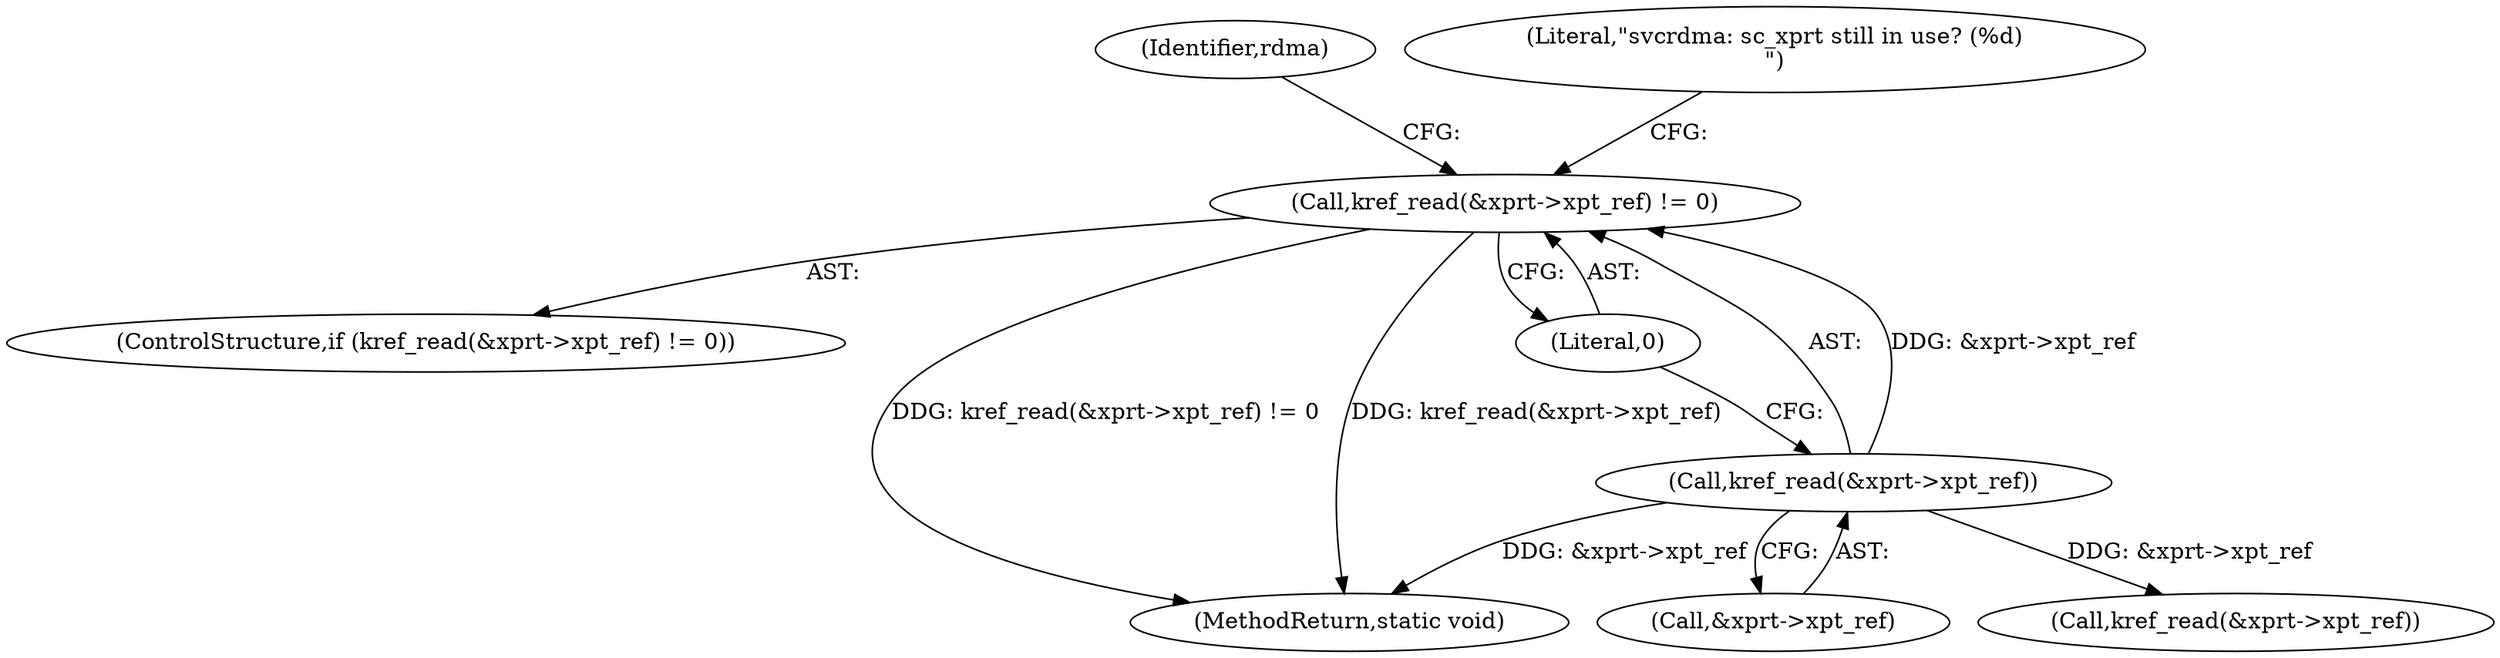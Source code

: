 digraph "0_linux_c70422f760c120480fee4de6c38804c72aa26bc1_41@API" {
"1000136" [label="(Call,kref_read(&xprt->xpt_ref) != 0)"];
"1000137" [label="(Call,kref_read(&xprt->xpt_ref))"];
"1000135" [label="(ControlStructure,if (kref_read(&xprt->xpt_ref) != 0))"];
"1000155" [label="(Identifier,rdma)"];
"1000138" [label="(Call,&xprt->xpt_ref)"];
"1000145" [label="(Call,kref_read(&xprt->xpt_ref))"];
"1000136" [label="(Call,kref_read(&xprt->xpt_ref) != 0)"];
"1000277" [label="(MethodReturn,static void)"];
"1000144" [label="(Literal,\"svcrdma: sc_xprt still in use? (%d)\n\")"];
"1000142" [label="(Literal,0)"];
"1000137" [label="(Call,kref_read(&xprt->xpt_ref))"];
"1000136" -> "1000135"  [label="AST: "];
"1000136" -> "1000142"  [label="CFG: "];
"1000137" -> "1000136"  [label="AST: "];
"1000142" -> "1000136"  [label="AST: "];
"1000144" -> "1000136"  [label="CFG: "];
"1000155" -> "1000136"  [label="CFG: "];
"1000136" -> "1000277"  [label="DDG: kref_read(&xprt->xpt_ref) != 0"];
"1000136" -> "1000277"  [label="DDG: kref_read(&xprt->xpt_ref)"];
"1000137" -> "1000136"  [label="DDG: &xprt->xpt_ref"];
"1000137" -> "1000138"  [label="CFG: "];
"1000138" -> "1000137"  [label="AST: "];
"1000142" -> "1000137"  [label="CFG: "];
"1000137" -> "1000277"  [label="DDG: &xprt->xpt_ref"];
"1000137" -> "1000145"  [label="DDG: &xprt->xpt_ref"];
}
